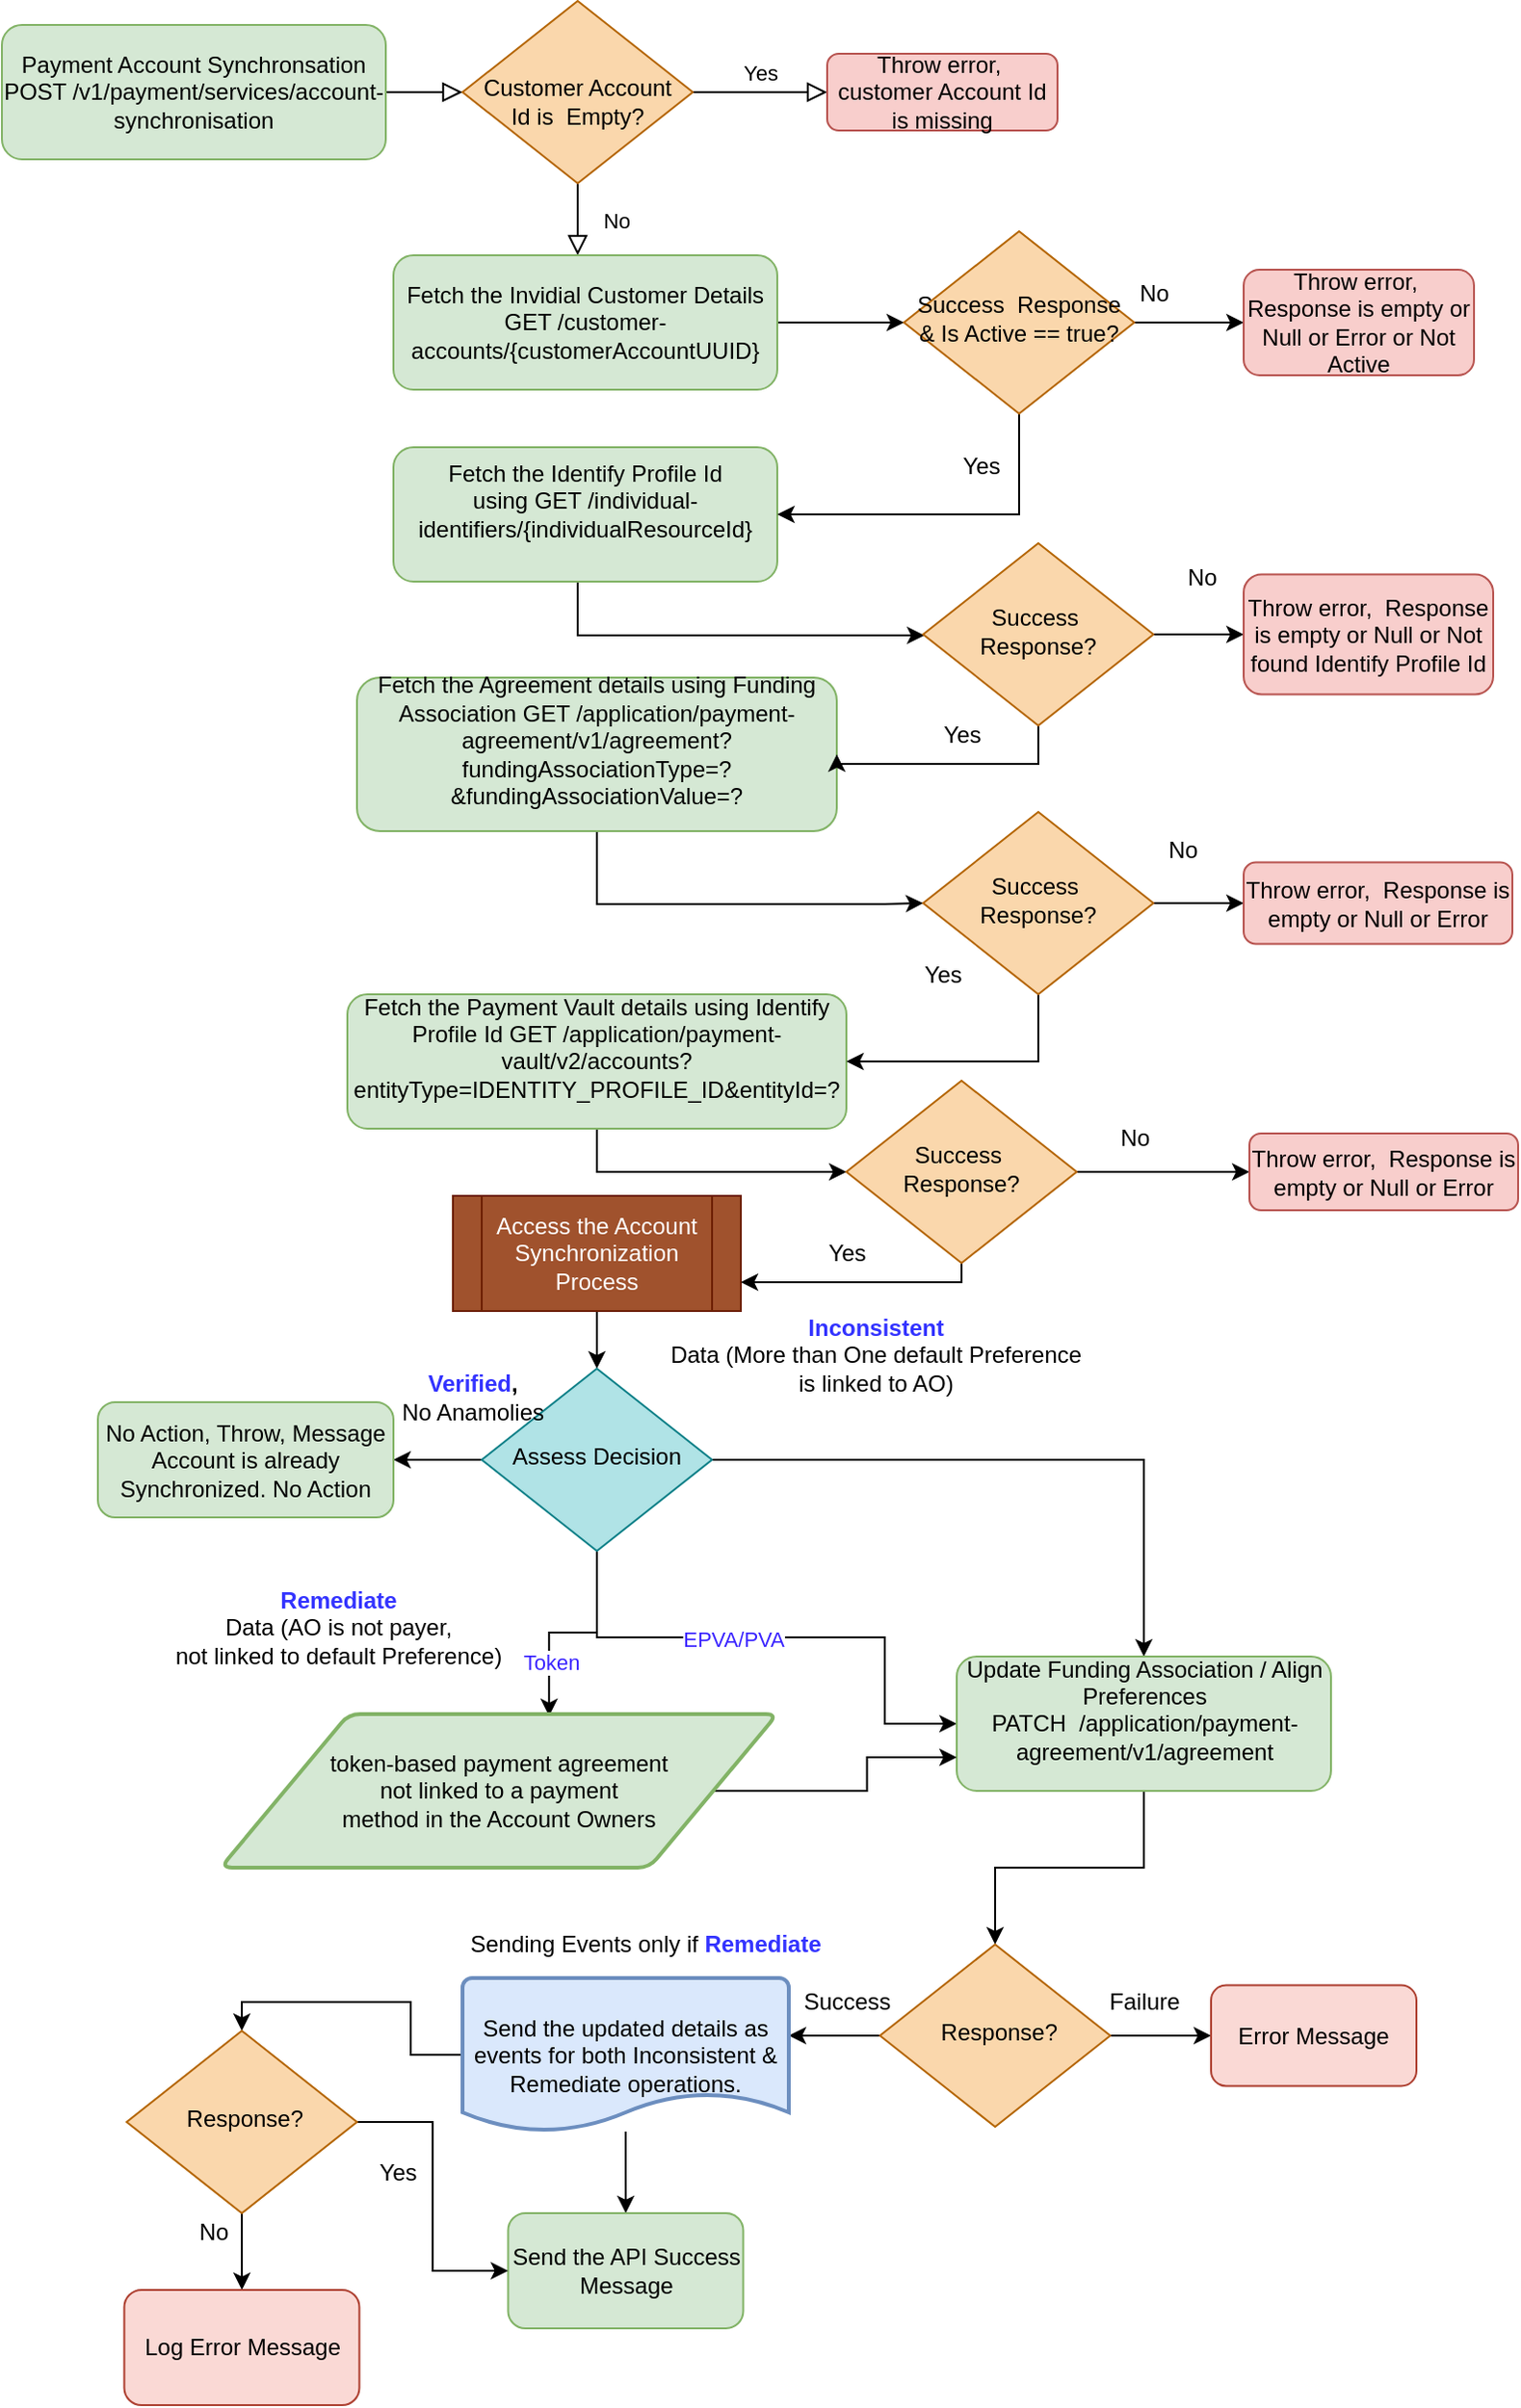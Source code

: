 <mxfile version="14.9.6" type="github">
  <diagram id="C5RBs43oDa-KdzZeNtuy" name="Page-1">
    <mxGraphModel dx="786" dy="435" grid="1" gridSize="10" guides="1" tooltips="1" connect="1" arrows="1" fold="1" page="1" pageScale="1" pageWidth="827" pageHeight="1169" math="0" shadow="0">
      <root>
        <mxCell id="WIyWlLk6GJQsqaUBKTNV-0" />
        <mxCell id="WIyWlLk6GJQsqaUBKTNV-1" parent="WIyWlLk6GJQsqaUBKTNV-0" />
        <mxCell id="WIyWlLk6GJQsqaUBKTNV-2" value="" style="rounded=0;html=1;jettySize=auto;orthogonalLoop=1;fontSize=11;endArrow=block;endFill=0;endSize=8;strokeWidth=1;shadow=0;labelBackgroundColor=none;edgeStyle=orthogonalEdgeStyle;" parent="WIyWlLk6GJQsqaUBKTNV-1" source="WIyWlLk6GJQsqaUBKTNV-3" target="WIyWlLk6GJQsqaUBKTNV-6" edge="1">
          <mxGeometry relative="1" as="geometry" />
        </mxCell>
        <mxCell id="WIyWlLk6GJQsqaUBKTNV-3" value="Payment Account Synchronsation POST /v1/payment/services/account-synchronisation" style="rounded=1;whiteSpace=wrap;html=1;fontSize=12;glass=0;strokeWidth=1;shadow=0;fillColor=#d5e8d4;strokeColor=#82b366;" parent="WIyWlLk6GJQsqaUBKTNV-1" vertex="1">
          <mxGeometry x="10" y="40" width="200" height="70" as="geometry" />
        </mxCell>
        <mxCell id="WIyWlLk6GJQsqaUBKTNV-4" value="No" style="rounded=0;html=1;jettySize=auto;orthogonalLoop=1;fontSize=11;endArrow=block;endFill=0;endSize=8;strokeWidth=1;shadow=0;labelBackgroundColor=none;edgeStyle=orthogonalEdgeStyle;" parent="WIyWlLk6GJQsqaUBKTNV-1" source="WIyWlLk6GJQsqaUBKTNV-6" edge="1">
          <mxGeometry y="20" relative="1" as="geometry">
            <mxPoint as="offset" />
            <mxPoint x="310" y="160" as="targetPoint" />
          </mxGeometry>
        </mxCell>
        <mxCell id="WIyWlLk6GJQsqaUBKTNV-5" value="Yes" style="edgeStyle=orthogonalEdgeStyle;rounded=0;html=1;jettySize=auto;orthogonalLoop=1;fontSize=11;endArrow=block;endFill=0;endSize=8;strokeWidth=1;shadow=0;labelBackgroundColor=none;" parent="WIyWlLk6GJQsqaUBKTNV-1" source="WIyWlLk6GJQsqaUBKTNV-6" target="WIyWlLk6GJQsqaUBKTNV-7" edge="1">
          <mxGeometry y="10" relative="1" as="geometry">
            <mxPoint as="offset" />
          </mxGeometry>
        </mxCell>
        <mxCell id="WIyWlLk6GJQsqaUBKTNV-6" value="&lt;br&gt;Customer Account Id is&amp;nbsp; Empty?" style="rhombus;whiteSpace=wrap;html=1;shadow=0;fontFamily=Helvetica;fontSize=12;align=center;strokeWidth=1;spacing=6;spacingTop=-4;fillColor=#fad7ac;strokeColor=#b46504;" parent="WIyWlLk6GJQsqaUBKTNV-1" vertex="1">
          <mxGeometry x="250" y="27.5" width="120" height="95" as="geometry" />
        </mxCell>
        <mxCell id="WIyWlLk6GJQsqaUBKTNV-7" value="Throw error,&amp;nbsp; customer Account Id is missing" style="rounded=1;whiteSpace=wrap;html=1;fontSize=12;glass=0;strokeWidth=1;shadow=0;fillColor=#f8cecc;strokeColor=#b85450;" parent="WIyWlLk6GJQsqaUBKTNV-1" vertex="1">
          <mxGeometry x="440" y="55" width="120" height="40" as="geometry" />
        </mxCell>
        <mxCell id="GFsSyfeKyiu5ZQWWRBK6-6" style="edgeStyle=orthogonalEdgeStyle;rounded=0;orthogonalLoop=1;jettySize=auto;html=1;entryX=0;entryY=0.5;entryDx=0;entryDy=0;" edge="1" parent="WIyWlLk6GJQsqaUBKTNV-1" source="GFsSyfeKyiu5ZQWWRBK6-1" target="GFsSyfeKyiu5ZQWWRBK6-5">
          <mxGeometry relative="1" as="geometry" />
        </mxCell>
        <mxCell id="GFsSyfeKyiu5ZQWWRBK6-1" value="Fetch the Invidial Customer Details GET /customer-accounts/{customerAccountUUID}" style="rounded=1;whiteSpace=wrap;html=1;fontSize=12;glass=0;strokeWidth=1;shadow=0;fillColor=#d5e8d4;strokeColor=#82b366;" vertex="1" parent="WIyWlLk6GJQsqaUBKTNV-1">
          <mxGeometry x="214" y="160" width="200" height="70" as="geometry" />
        </mxCell>
        <mxCell id="GFsSyfeKyiu5ZQWWRBK6-16" style="edgeStyle=orthogonalEdgeStyle;rounded=0;orthogonalLoop=1;jettySize=auto;html=1;" edge="1" parent="WIyWlLk6GJQsqaUBKTNV-1" source="GFsSyfeKyiu5ZQWWRBK6-2" target="GFsSyfeKyiu5ZQWWRBK6-14">
          <mxGeometry relative="1" as="geometry">
            <Array as="points">
              <mxPoint x="310" y="358" />
            </Array>
          </mxGeometry>
        </mxCell>
        <mxCell id="GFsSyfeKyiu5ZQWWRBK6-2" value="Fetch the Identify Profile Id using&amp;nbsp;&lt;span&gt;GET /individual-identifiers/{individualResourceId}&lt;br&gt;&lt;br&gt;&lt;/span&gt;" style="rounded=1;whiteSpace=wrap;html=1;fontSize=12;glass=0;strokeWidth=1;shadow=0;fillColor=#d5e8d4;strokeColor=#82b366;" vertex="1" parent="WIyWlLk6GJQsqaUBKTNV-1">
          <mxGeometry x="214" y="260" width="200" height="70" as="geometry" />
        </mxCell>
        <mxCell id="GFsSyfeKyiu5ZQWWRBK6-23" style="edgeStyle=orthogonalEdgeStyle;rounded=0;orthogonalLoop=1;jettySize=auto;html=1;entryX=0;entryY=0.5;entryDx=0;entryDy=0;" edge="1" parent="WIyWlLk6GJQsqaUBKTNV-1" source="GFsSyfeKyiu5ZQWWRBK6-3" target="GFsSyfeKyiu5ZQWWRBK6-22">
          <mxGeometry relative="1" as="geometry">
            <Array as="points">
              <mxPoint x="320" y="498" />
              <mxPoint x="470" y="498" />
            </Array>
          </mxGeometry>
        </mxCell>
        <mxCell id="GFsSyfeKyiu5ZQWWRBK6-3" value="Fetch the Agreement details using Funding Association&amp;nbsp;&lt;span&gt;GET /application/payment-agreement/v1/agreement?fundingAssociationType=?&amp;amp;fundingAssociationValue=?&lt;/span&gt;&lt;br&gt;&lt;span&gt;&lt;br&gt;&lt;/span&gt;" style="rounded=1;whiteSpace=wrap;html=1;fontSize=12;glass=0;strokeWidth=1;shadow=0;fillColor=#d5e8d4;strokeColor=#82b366;" vertex="1" parent="WIyWlLk6GJQsqaUBKTNV-1">
          <mxGeometry x="195" y="380" width="250" height="80" as="geometry" />
        </mxCell>
        <mxCell id="GFsSyfeKyiu5ZQWWRBK6-62" style="edgeStyle=orthogonalEdgeStyle;rounded=0;orthogonalLoop=1;jettySize=auto;html=1;entryX=0;entryY=0.5;entryDx=0;entryDy=0;" edge="1" parent="WIyWlLk6GJQsqaUBKTNV-1" source="GFsSyfeKyiu5ZQWWRBK6-4" target="GFsSyfeKyiu5ZQWWRBK6-60">
          <mxGeometry relative="1" as="geometry" />
        </mxCell>
        <mxCell id="GFsSyfeKyiu5ZQWWRBK6-4" value="Fetch the Payment Vault details using Identify Profile Id&amp;nbsp;&lt;span&gt;GET /application/payment-vault/v2/accounts?entityType=IDENTITY_PROFILE_ID&amp;amp;entityId=?&lt;br&gt;&lt;br&gt;&lt;/span&gt;" style="rounded=1;whiteSpace=wrap;html=1;fontSize=12;glass=0;strokeWidth=1;shadow=0;fillColor=#d5e8d4;strokeColor=#82b366;" vertex="1" parent="WIyWlLk6GJQsqaUBKTNV-1">
          <mxGeometry x="190" y="545" width="260" height="70" as="geometry" />
        </mxCell>
        <mxCell id="GFsSyfeKyiu5ZQWWRBK6-8" style="edgeStyle=orthogonalEdgeStyle;rounded=0;orthogonalLoop=1;jettySize=auto;html=1;entryX=1;entryY=0.5;entryDx=0;entryDy=0;" edge="1" parent="WIyWlLk6GJQsqaUBKTNV-1" source="GFsSyfeKyiu5ZQWWRBK6-5" target="GFsSyfeKyiu5ZQWWRBK6-2">
          <mxGeometry relative="1" as="geometry">
            <Array as="points">
              <mxPoint x="540" y="295" />
            </Array>
          </mxGeometry>
        </mxCell>
        <mxCell id="GFsSyfeKyiu5ZQWWRBK6-10" style="edgeStyle=orthogonalEdgeStyle;rounded=0;orthogonalLoop=1;jettySize=auto;html=1;entryX=0;entryY=0.5;entryDx=0;entryDy=0;" edge="1" parent="WIyWlLk6GJQsqaUBKTNV-1" source="GFsSyfeKyiu5ZQWWRBK6-5" target="GFsSyfeKyiu5ZQWWRBK6-9">
          <mxGeometry relative="1" as="geometry" />
        </mxCell>
        <mxCell id="GFsSyfeKyiu5ZQWWRBK6-5" value="Success&amp;nbsp; Response &amp;amp; Is Active == true?" style="rhombus;whiteSpace=wrap;html=1;shadow=0;fontFamily=Helvetica;fontSize=12;align=center;strokeWidth=1;spacing=6;spacingTop=-4;fillColor=#fad7ac;strokeColor=#b46504;" vertex="1" parent="WIyWlLk6GJQsqaUBKTNV-1">
          <mxGeometry x="480" y="147.5" width="120" height="95" as="geometry" />
        </mxCell>
        <mxCell id="GFsSyfeKyiu5ZQWWRBK6-9" value="Throw error,&amp;nbsp; Response is empty or Null or Error or Not Active" style="rounded=1;whiteSpace=wrap;html=1;fontSize=12;glass=0;strokeWidth=1;shadow=0;fillColor=#f8cecc;strokeColor=#b85450;" vertex="1" parent="WIyWlLk6GJQsqaUBKTNV-1">
          <mxGeometry x="657" y="167.5" width="120" height="55" as="geometry" />
        </mxCell>
        <mxCell id="GFsSyfeKyiu5ZQWWRBK6-12" value="No" style="text;html=1;align=center;verticalAlign=middle;resizable=0;points=[];autosize=1;strokeColor=none;" vertex="1" parent="WIyWlLk6GJQsqaUBKTNV-1">
          <mxGeometry x="595" y="170" width="30" height="20" as="geometry" />
        </mxCell>
        <mxCell id="GFsSyfeKyiu5ZQWWRBK6-13" value="Yes" style="text;html=1;align=center;verticalAlign=middle;resizable=0;points=[];autosize=1;strokeColor=none;" vertex="1" parent="WIyWlLk6GJQsqaUBKTNV-1">
          <mxGeometry x="500" y="260" width="40" height="20" as="geometry" />
        </mxCell>
        <mxCell id="GFsSyfeKyiu5ZQWWRBK6-19" style="edgeStyle=orthogonalEdgeStyle;rounded=0;orthogonalLoop=1;jettySize=auto;html=1;entryX=0;entryY=0.5;entryDx=0;entryDy=0;" edge="1" parent="WIyWlLk6GJQsqaUBKTNV-1" source="GFsSyfeKyiu5ZQWWRBK6-14" target="GFsSyfeKyiu5ZQWWRBK6-17">
          <mxGeometry relative="1" as="geometry" />
        </mxCell>
        <mxCell id="GFsSyfeKyiu5ZQWWRBK6-20" style="edgeStyle=orthogonalEdgeStyle;rounded=0;orthogonalLoop=1;jettySize=auto;html=1;entryX=1;entryY=0.5;entryDx=0;entryDy=0;" edge="1" parent="WIyWlLk6GJQsqaUBKTNV-1" source="GFsSyfeKyiu5ZQWWRBK6-14" target="GFsSyfeKyiu5ZQWWRBK6-3">
          <mxGeometry relative="1" as="geometry">
            <Array as="points">
              <mxPoint x="550" y="425" />
            </Array>
          </mxGeometry>
        </mxCell>
        <mxCell id="GFsSyfeKyiu5ZQWWRBK6-14" value="Success&amp;nbsp; Response?" style="rhombus;whiteSpace=wrap;html=1;shadow=0;fontFamily=Helvetica;fontSize=12;align=center;strokeWidth=1;spacing=6;spacingTop=-4;fillColor=#fad7ac;strokeColor=#b46504;" vertex="1" parent="WIyWlLk6GJQsqaUBKTNV-1">
          <mxGeometry x="490" y="310" width="120" height="95" as="geometry" />
        </mxCell>
        <mxCell id="GFsSyfeKyiu5ZQWWRBK6-17" value="Throw error,&amp;nbsp; Response is empty or Null or Not found Identify Profile Id" style="rounded=1;whiteSpace=wrap;html=1;fontSize=12;glass=0;strokeWidth=1;shadow=0;fillColor=#f8cecc;strokeColor=#b85450;" vertex="1" parent="WIyWlLk6GJQsqaUBKTNV-1">
          <mxGeometry x="657" y="326.25" width="130" height="62.5" as="geometry" />
        </mxCell>
        <mxCell id="GFsSyfeKyiu5ZQWWRBK6-18" value="No" style="text;html=1;align=center;verticalAlign=middle;resizable=0;points=[];autosize=1;strokeColor=none;" vertex="1" parent="WIyWlLk6GJQsqaUBKTNV-1">
          <mxGeometry x="620" y="317.5" width="30" height="20" as="geometry" />
        </mxCell>
        <mxCell id="GFsSyfeKyiu5ZQWWRBK6-21" value="Yes" style="text;html=1;align=center;verticalAlign=middle;resizable=0;points=[];autosize=1;strokeColor=none;" vertex="1" parent="WIyWlLk6GJQsqaUBKTNV-1">
          <mxGeometry x="490" y="400" width="40" height="20" as="geometry" />
        </mxCell>
        <mxCell id="GFsSyfeKyiu5ZQWWRBK6-25" style="edgeStyle=orthogonalEdgeStyle;rounded=0;orthogonalLoop=1;jettySize=auto;html=1;entryX=0;entryY=0.5;entryDx=0;entryDy=0;" edge="1" parent="WIyWlLk6GJQsqaUBKTNV-1" source="GFsSyfeKyiu5ZQWWRBK6-22" target="GFsSyfeKyiu5ZQWWRBK6-24">
          <mxGeometry relative="1" as="geometry" />
        </mxCell>
        <mxCell id="GFsSyfeKyiu5ZQWWRBK6-32" style="edgeStyle=orthogonalEdgeStyle;rounded=0;orthogonalLoop=1;jettySize=auto;html=1;entryX=1;entryY=0.5;entryDx=0;entryDy=0;" edge="1" parent="WIyWlLk6GJQsqaUBKTNV-1" source="GFsSyfeKyiu5ZQWWRBK6-22" target="GFsSyfeKyiu5ZQWWRBK6-4">
          <mxGeometry relative="1" as="geometry">
            <Array as="points">
              <mxPoint x="550" y="580" />
            </Array>
          </mxGeometry>
        </mxCell>
        <mxCell id="GFsSyfeKyiu5ZQWWRBK6-22" value="Success&amp;nbsp; Response?" style="rhombus;whiteSpace=wrap;html=1;shadow=0;fontFamily=Helvetica;fontSize=12;align=center;strokeWidth=1;spacing=6;spacingTop=-4;fillColor=#fad7ac;strokeColor=#b46504;" vertex="1" parent="WIyWlLk6GJQsqaUBKTNV-1">
          <mxGeometry x="490" y="450" width="120" height="95" as="geometry" />
        </mxCell>
        <mxCell id="GFsSyfeKyiu5ZQWWRBK6-24" value="Throw error,&amp;nbsp; Response is empty or Null or Error" style="rounded=1;whiteSpace=wrap;html=1;fontSize=12;glass=0;strokeWidth=1;shadow=0;fillColor=#f8cecc;strokeColor=#b85450;" vertex="1" parent="WIyWlLk6GJQsqaUBKTNV-1">
          <mxGeometry x="657" y="476.25" width="140" height="42.5" as="geometry" />
        </mxCell>
        <mxCell id="GFsSyfeKyiu5ZQWWRBK6-26" value="No" style="text;html=1;align=center;verticalAlign=middle;resizable=0;points=[];autosize=1;strokeColor=none;" vertex="1" parent="WIyWlLk6GJQsqaUBKTNV-1">
          <mxGeometry x="610" y="460" width="30" height="20" as="geometry" />
        </mxCell>
        <mxCell id="GFsSyfeKyiu5ZQWWRBK6-27" value="Yes" style="text;html=1;align=center;verticalAlign=middle;resizable=0;points=[];autosize=1;strokeColor=none;" vertex="1" parent="WIyWlLk6GJQsqaUBKTNV-1">
          <mxGeometry x="480" y="525" width="40" height="20" as="geometry" />
        </mxCell>
        <mxCell id="GFsSyfeKyiu5ZQWWRBK6-35" style="edgeStyle=orthogonalEdgeStyle;rounded=0;orthogonalLoop=1;jettySize=auto;html=1;entryX=0.5;entryY=0;entryDx=0;entryDy=0;" edge="1" parent="WIyWlLk6GJQsqaUBKTNV-1" source="GFsSyfeKyiu5ZQWWRBK6-30" target="GFsSyfeKyiu5ZQWWRBK6-34">
          <mxGeometry relative="1" as="geometry" />
        </mxCell>
        <mxCell id="GFsSyfeKyiu5ZQWWRBK6-30" value="Access the Account Synchronization Process" style="shape=process;whiteSpace=wrap;html=1;backgroundOutline=1;fillColor=#a0522d;strokeColor=#6D1F00;fontColor=#ffffff;" vertex="1" parent="WIyWlLk6GJQsqaUBKTNV-1">
          <mxGeometry x="245" y="650" width="150" height="60" as="geometry" />
        </mxCell>
        <mxCell id="GFsSyfeKyiu5ZQWWRBK6-36" style="edgeStyle=orthogonalEdgeStyle;rounded=0;orthogonalLoop=1;jettySize=auto;html=1;" edge="1" parent="WIyWlLk6GJQsqaUBKTNV-1" source="GFsSyfeKyiu5ZQWWRBK6-34" target="GFsSyfeKyiu5ZQWWRBK6-37">
          <mxGeometry relative="1" as="geometry">
            <mxPoint x="210" y="787.5" as="targetPoint" />
          </mxGeometry>
        </mxCell>
        <mxCell id="GFsSyfeKyiu5ZQWWRBK6-39" style="edgeStyle=orthogonalEdgeStyle;rounded=0;orthogonalLoop=1;jettySize=auto;html=1;entryX=0.5;entryY=0;entryDx=0;entryDy=0;" edge="1" parent="WIyWlLk6GJQsqaUBKTNV-1" source="GFsSyfeKyiu5ZQWWRBK6-34" target="GFsSyfeKyiu5ZQWWRBK6-42">
          <mxGeometry relative="1" as="geometry">
            <mxPoint x="470" y="787.5" as="targetPoint" />
          </mxGeometry>
        </mxCell>
        <mxCell id="GFsSyfeKyiu5ZQWWRBK6-73" style="edgeStyle=orthogonalEdgeStyle;rounded=0;orthogonalLoop=1;jettySize=auto;html=1;entryX=0.59;entryY=0.013;entryDx=0;entryDy=0;entryPerimeter=0;" edge="1" parent="WIyWlLk6GJQsqaUBKTNV-1" source="GFsSyfeKyiu5ZQWWRBK6-34" target="GFsSyfeKyiu5ZQWWRBK6-71">
          <mxGeometry relative="1" as="geometry" />
        </mxCell>
        <mxCell id="GFsSyfeKyiu5ZQWWRBK6-74" value="&lt;font color=&quot;#3a24ff&quot;&gt;Token&lt;/font&gt;" style="edgeLabel;html=1;align=center;verticalAlign=middle;resizable=0;points=[];" vertex="1" connectable="0" parent="GFsSyfeKyiu5ZQWWRBK6-73">
          <mxGeometry x="0.494" y="1" relative="1" as="geometry">
            <mxPoint as="offset" />
          </mxGeometry>
        </mxCell>
        <mxCell id="GFsSyfeKyiu5ZQWWRBK6-75" style="edgeStyle=orthogonalEdgeStyle;rounded=0;orthogonalLoop=1;jettySize=auto;html=1;entryX=0;entryY=0.5;entryDx=0;entryDy=0;" edge="1" parent="WIyWlLk6GJQsqaUBKTNV-1" source="GFsSyfeKyiu5ZQWWRBK6-34" target="GFsSyfeKyiu5ZQWWRBK6-42">
          <mxGeometry relative="1" as="geometry">
            <Array as="points">
              <mxPoint x="320" y="880" />
              <mxPoint x="470" y="880" />
              <mxPoint x="470" y="925" />
            </Array>
          </mxGeometry>
        </mxCell>
        <mxCell id="GFsSyfeKyiu5ZQWWRBK6-76" value="&lt;font color=&quot;#3a24ff&quot;&gt;EPVA/PVA&lt;/font&gt;" style="edgeLabel;html=1;align=center;verticalAlign=middle;resizable=0;points=[];" vertex="1" connectable="0" parent="GFsSyfeKyiu5ZQWWRBK6-75">
          <mxGeometry x="-0.164" y="-1" relative="1" as="geometry">
            <mxPoint as="offset" />
          </mxGeometry>
        </mxCell>
        <mxCell id="GFsSyfeKyiu5ZQWWRBK6-34" value="Assess Decision" style="rhombus;whiteSpace=wrap;html=1;shadow=0;fontFamily=Helvetica;fontSize=12;align=center;strokeWidth=1;spacing=6;spacingTop=-4;fillColor=#b0e3e6;strokeColor=#0e8088;" vertex="1" parent="WIyWlLk6GJQsqaUBKTNV-1">
          <mxGeometry x="260" y="740" width="120" height="95" as="geometry" />
        </mxCell>
        <mxCell id="GFsSyfeKyiu5ZQWWRBK6-37" value="No Action, Throw, Message Account is already Synchronized. No Action" style="rounded=1;whiteSpace=wrap;html=1;fillColor=#d5e8d4;strokeColor=#82b366;" vertex="1" parent="WIyWlLk6GJQsqaUBKTNV-1">
          <mxGeometry x="60" y="757.5" width="154" height="60" as="geometry" />
        </mxCell>
        <mxCell id="GFsSyfeKyiu5ZQWWRBK6-38" value="&lt;b&gt;&lt;font color=&quot;#3333ff&quot;&gt;Verified&lt;/font&gt;, &lt;br&gt;&lt;/b&gt;No Anamolies" style="text;html=1;align=center;verticalAlign=middle;resizable=0;points=[];autosize=1;strokeColor=none;" vertex="1" parent="WIyWlLk6GJQsqaUBKTNV-1">
          <mxGeometry x="210" y="740" width="90" height="30" as="geometry" />
        </mxCell>
        <mxCell id="GFsSyfeKyiu5ZQWWRBK6-40" value="&lt;b&gt;&lt;font color=&quot;#3333ff&quot;&gt;Inconsistent&lt;/font&gt;&lt;br&gt;&lt;/b&gt;Data (More than One default Preference &lt;br&gt;is linked to AO)" style="text;html=1;align=center;verticalAlign=middle;resizable=0;points=[];autosize=1;strokeColor=none;" vertex="1" parent="WIyWlLk6GJQsqaUBKTNV-1">
          <mxGeometry x="350" y="707.5" width="230" height="50" as="geometry" />
        </mxCell>
        <mxCell id="GFsSyfeKyiu5ZQWWRBK6-44" style="edgeStyle=orthogonalEdgeStyle;rounded=0;orthogonalLoop=1;jettySize=auto;html=1;entryX=0.5;entryY=0;entryDx=0;entryDy=0;" edge="1" parent="WIyWlLk6GJQsqaUBKTNV-1" source="GFsSyfeKyiu5ZQWWRBK6-42" target="GFsSyfeKyiu5ZQWWRBK6-43">
          <mxGeometry relative="1" as="geometry" />
        </mxCell>
        <mxCell id="GFsSyfeKyiu5ZQWWRBK6-42" value="&lt;span&gt;Update Funding Association / Align Preferences&lt;br&gt;PATCH&amp;nbsp; /application/payment-agreement/v1/agreement&lt;br&gt;&lt;br&gt;&lt;/span&gt;" style="rounded=1;whiteSpace=wrap;html=1;fontSize=12;glass=0;strokeWidth=1;shadow=0;fillColor=#d5e8d4;strokeColor=#82b366;" vertex="1" parent="WIyWlLk6GJQsqaUBKTNV-1">
          <mxGeometry x="507.5" y="890" width="195" height="70" as="geometry" />
        </mxCell>
        <mxCell id="GFsSyfeKyiu5ZQWWRBK6-49" style="edgeStyle=orthogonalEdgeStyle;rounded=0;orthogonalLoop=1;jettySize=auto;html=1;entryX=1;entryY=0.5;entryDx=0;entryDy=0;" edge="1" parent="WIyWlLk6GJQsqaUBKTNV-1" source="GFsSyfeKyiu5ZQWWRBK6-43">
          <mxGeometry relative="1" as="geometry">
            <mxPoint x="420" y="1087.5" as="targetPoint" />
          </mxGeometry>
        </mxCell>
        <mxCell id="GFsSyfeKyiu5ZQWWRBK6-52" style="edgeStyle=orthogonalEdgeStyle;rounded=0;orthogonalLoop=1;jettySize=auto;html=1;" edge="1" parent="WIyWlLk6GJQsqaUBKTNV-1" source="GFsSyfeKyiu5ZQWWRBK6-43" target="GFsSyfeKyiu5ZQWWRBK6-50">
          <mxGeometry relative="1" as="geometry" />
        </mxCell>
        <mxCell id="GFsSyfeKyiu5ZQWWRBK6-43" value="&amp;nbsp;Response?" style="rhombus;whiteSpace=wrap;html=1;shadow=0;fontFamily=Helvetica;fontSize=12;align=center;strokeWidth=1;spacing=6;spacingTop=-4;fillColor=#fad7ac;strokeColor=#b46504;" vertex="1" parent="WIyWlLk6GJQsqaUBKTNV-1">
          <mxGeometry x="467.5" y="1040" width="120" height="95" as="geometry" />
        </mxCell>
        <mxCell id="GFsSyfeKyiu5ZQWWRBK6-46" value="&lt;b&gt;&lt;font color=&quot;#3333ff&quot;&gt;Remediate&lt;/font&gt;&lt;br&gt;&lt;/b&gt;Data (AO is not payer, &lt;br&gt;not linked to default Preference&lt;font style=&quot;font-size: 12px&quot;&gt;)&lt;/font&gt;" style="text;html=1;align=center;verticalAlign=middle;resizable=0;points=[];autosize=1;strokeColor=none;" vertex="1" parent="WIyWlLk6GJQsqaUBKTNV-1">
          <mxGeometry x="90" y="850" width="190" height="50" as="geometry" />
        </mxCell>
        <mxCell id="GFsSyfeKyiu5ZQWWRBK6-50" value="Error Message" style="rounded=1;whiteSpace=wrap;html=1;fillColor=#fad9d5;strokeColor=#ae4132;" vertex="1" parent="WIyWlLk6GJQsqaUBKTNV-1">
          <mxGeometry x="640" y="1061.25" width="107" height="52.5" as="geometry" />
        </mxCell>
        <mxCell id="GFsSyfeKyiu5ZQWWRBK6-51" value="Success" style="text;html=1;align=center;verticalAlign=middle;resizable=0;points=[];autosize=1;strokeColor=none;" vertex="1" parent="WIyWlLk6GJQsqaUBKTNV-1">
          <mxGeometry x="420" y="1060" width="60" height="20" as="geometry" />
        </mxCell>
        <mxCell id="GFsSyfeKyiu5ZQWWRBK6-53" value="Failure" style="text;html=1;align=center;verticalAlign=middle;resizable=0;points=[];autosize=1;strokeColor=none;" vertex="1" parent="WIyWlLk6GJQsqaUBKTNV-1">
          <mxGeometry x="580" y="1060" width="50" height="20" as="geometry" />
        </mxCell>
        <mxCell id="GFsSyfeKyiu5ZQWWRBK6-78" style="edgeStyle=orthogonalEdgeStyle;rounded=0;orthogonalLoop=1;jettySize=auto;html=1;" edge="1" parent="WIyWlLk6GJQsqaUBKTNV-1" source="GFsSyfeKyiu5ZQWWRBK6-55" target="GFsSyfeKyiu5ZQWWRBK6-58">
          <mxGeometry relative="1" as="geometry" />
        </mxCell>
        <mxCell id="GFsSyfeKyiu5ZQWWRBK6-85" style="edgeStyle=orthogonalEdgeStyle;rounded=0;orthogonalLoop=1;jettySize=auto;html=1;entryX=0.5;entryY=0;entryDx=0;entryDy=0;" edge="1" parent="WIyWlLk6GJQsqaUBKTNV-1" source="GFsSyfeKyiu5ZQWWRBK6-55" target="GFsSyfeKyiu5ZQWWRBK6-79">
          <mxGeometry relative="1" as="geometry">
            <Array as="points">
              <mxPoint x="223" y="1098" />
              <mxPoint x="223" y="1070" />
              <mxPoint x="135" y="1070" />
            </Array>
          </mxGeometry>
        </mxCell>
        <mxCell id="GFsSyfeKyiu5ZQWWRBK6-55" value="&lt;span&gt;Send the updated details as events for both Inconsistent &amp;amp; Remediate operations.&lt;/span&gt;" style="strokeWidth=2;html=1;shape=mxgraph.flowchart.document2;whiteSpace=wrap;size=0.25;fillColor=#dae8fc;strokeColor=#6c8ebf;" vertex="1" parent="WIyWlLk6GJQsqaUBKTNV-1">
          <mxGeometry x="250" y="1057.5" width="170" height="80" as="geometry" />
        </mxCell>
        <mxCell id="GFsSyfeKyiu5ZQWWRBK6-58" value="&lt;span&gt;Send the API Success Message&lt;br&gt;&lt;/span&gt;" style="rounded=1;whiteSpace=wrap;html=1;fontSize=12;glass=0;strokeWidth=1;shadow=0;fillColor=#d5e8d4;strokeColor=#82b366;" vertex="1" parent="WIyWlLk6GJQsqaUBKTNV-1">
          <mxGeometry x="273.75" y="1180" width="122.5" height="60" as="geometry" />
        </mxCell>
        <mxCell id="GFsSyfeKyiu5ZQWWRBK6-63" style="edgeStyle=orthogonalEdgeStyle;rounded=0;orthogonalLoop=1;jettySize=auto;html=1;entryX=1;entryY=0.75;entryDx=0;entryDy=0;" edge="1" parent="WIyWlLk6GJQsqaUBKTNV-1" source="GFsSyfeKyiu5ZQWWRBK6-60" target="GFsSyfeKyiu5ZQWWRBK6-30">
          <mxGeometry relative="1" as="geometry">
            <Array as="points">
              <mxPoint x="510" y="695" />
            </Array>
          </mxGeometry>
        </mxCell>
        <mxCell id="GFsSyfeKyiu5ZQWWRBK6-66" style="edgeStyle=orthogonalEdgeStyle;rounded=0;orthogonalLoop=1;jettySize=auto;html=1;entryX=0;entryY=0.5;entryDx=0;entryDy=0;" edge="1" parent="WIyWlLk6GJQsqaUBKTNV-1" source="GFsSyfeKyiu5ZQWWRBK6-60" target="GFsSyfeKyiu5ZQWWRBK6-65">
          <mxGeometry relative="1" as="geometry" />
        </mxCell>
        <mxCell id="GFsSyfeKyiu5ZQWWRBK6-60" value="Success&amp;nbsp; Response?" style="rhombus;whiteSpace=wrap;html=1;shadow=0;fontFamily=Helvetica;fontSize=12;align=center;strokeWidth=1;spacing=6;spacingTop=-4;fillColor=#fad7ac;strokeColor=#b46504;" vertex="1" parent="WIyWlLk6GJQsqaUBKTNV-1">
          <mxGeometry x="450" y="590" width="120" height="95" as="geometry" />
        </mxCell>
        <mxCell id="GFsSyfeKyiu5ZQWWRBK6-64" value="Yes" style="text;html=1;align=center;verticalAlign=middle;resizable=0;points=[];autosize=1;strokeColor=none;" vertex="1" parent="WIyWlLk6GJQsqaUBKTNV-1">
          <mxGeometry x="430" y="670" width="40" height="20" as="geometry" />
        </mxCell>
        <mxCell id="GFsSyfeKyiu5ZQWWRBK6-65" value="Throw error,&amp;nbsp; Response is empty or Null or Error" style="rounded=1;whiteSpace=wrap;html=1;fontSize=12;glass=0;strokeWidth=1;shadow=0;fillColor=#f8cecc;strokeColor=#b85450;" vertex="1" parent="WIyWlLk6GJQsqaUBKTNV-1">
          <mxGeometry x="660" y="617.5" width="140" height="40" as="geometry" />
        </mxCell>
        <mxCell id="GFsSyfeKyiu5ZQWWRBK6-67" value="No" style="text;html=1;align=center;verticalAlign=middle;resizable=0;points=[];autosize=1;strokeColor=none;" vertex="1" parent="WIyWlLk6GJQsqaUBKTNV-1">
          <mxGeometry x="585" y="610" width="30" height="20" as="geometry" />
        </mxCell>
        <mxCell id="GFsSyfeKyiu5ZQWWRBK6-70" value="Sending Events only if&amp;nbsp;&lt;b&gt;&lt;font color=&quot;#3333ff&quot;&gt;Remediate&lt;/font&gt;&lt;/b&gt;" style="text;html=1;align=center;verticalAlign=middle;resizable=0;points=[];autosize=1;strokeColor=none;" vertex="1" parent="WIyWlLk6GJQsqaUBKTNV-1">
          <mxGeometry x="245" y="1030" width="200" height="20" as="geometry" />
        </mxCell>
        <mxCell id="GFsSyfeKyiu5ZQWWRBK6-77" style="edgeStyle=orthogonalEdgeStyle;rounded=0;orthogonalLoop=1;jettySize=auto;html=1;entryX=0;entryY=0.75;entryDx=0;entryDy=0;" edge="1" parent="WIyWlLk6GJQsqaUBKTNV-1" source="GFsSyfeKyiu5ZQWWRBK6-71" target="GFsSyfeKyiu5ZQWWRBK6-42">
          <mxGeometry relative="1" as="geometry" />
        </mxCell>
        <mxCell id="GFsSyfeKyiu5ZQWWRBK6-71" value="token-based payment agreement&lt;br&gt;not linked to a payment&lt;br&gt;method in the Account Owners" style="shape=parallelogram;html=1;strokeWidth=2;perimeter=parallelogramPerimeter;whiteSpace=wrap;rounded=1;arcSize=12;size=0.23;fillColor=#d5e8d4;strokeColor=#82b366;" vertex="1" parent="WIyWlLk6GJQsqaUBKTNV-1">
          <mxGeometry x="124" y="920" width="290" height="80" as="geometry" />
        </mxCell>
        <mxCell id="GFsSyfeKyiu5ZQWWRBK6-86" style="edgeStyle=orthogonalEdgeStyle;rounded=0;orthogonalLoop=1;jettySize=auto;html=1;entryX=0;entryY=0.5;entryDx=0;entryDy=0;" edge="1" parent="WIyWlLk6GJQsqaUBKTNV-1" source="GFsSyfeKyiu5ZQWWRBK6-79" target="GFsSyfeKyiu5ZQWWRBK6-58">
          <mxGeometry relative="1" as="geometry" />
        </mxCell>
        <mxCell id="GFsSyfeKyiu5ZQWWRBK6-87" value="" style="edgeStyle=orthogonalEdgeStyle;rounded=0;orthogonalLoop=1;jettySize=auto;html=1;" edge="1" parent="WIyWlLk6GJQsqaUBKTNV-1" source="GFsSyfeKyiu5ZQWWRBK6-79" target="GFsSyfeKyiu5ZQWWRBK6-84">
          <mxGeometry relative="1" as="geometry" />
        </mxCell>
        <mxCell id="GFsSyfeKyiu5ZQWWRBK6-79" value="&amp;nbsp;Response?" style="rhombus;whiteSpace=wrap;html=1;shadow=0;fontFamily=Helvetica;fontSize=12;align=center;strokeWidth=1;spacing=6;spacingTop=-4;fillColor=#fad7ac;strokeColor=#b46504;" vertex="1" parent="WIyWlLk6GJQsqaUBKTNV-1">
          <mxGeometry x="75" y="1085" width="120" height="95" as="geometry" />
        </mxCell>
        <mxCell id="GFsSyfeKyiu5ZQWWRBK6-84" value="&lt;span&gt;Log Error Message&lt;br&gt;&lt;/span&gt;" style="rounded=1;whiteSpace=wrap;html=1;fontSize=12;glass=0;strokeWidth=1;shadow=0;fillColor=#fad9d5;strokeColor=#ae4132;" vertex="1" parent="WIyWlLk6GJQsqaUBKTNV-1">
          <mxGeometry x="73.75" y="1220" width="122.5" height="60" as="geometry" />
        </mxCell>
        <mxCell id="GFsSyfeKyiu5ZQWWRBK6-89" value="No" style="text;html=1;align=center;verticalAlign=middle;resizable=0;points=[];autosize=1;strokeColor=none;" vertex="1" parent="WIyWlLk6GJQsqaUBKTNV-1">
          <mxGeometry x="105" y="1180" width="30" height="20" as="geometry" />
        </mxCell>
        <mxCell id="GFsSyfeKyiu5ZQWWRBK6-90" value="Yes" style="text;html=1;align=center;verticalAlign=middle;resizable=0;points=[];autosize=1;strokeColor=none;" vertex="1" parent="WIyWlLk6GJQsqaUBKTNV-1">
          <mxGeometry x="196.25" y="1149" width="40" height="20" as="geometry" />
        </mxCell>
      </root>
    </mxGraphModel>
  </diagram>
</mxfile>
